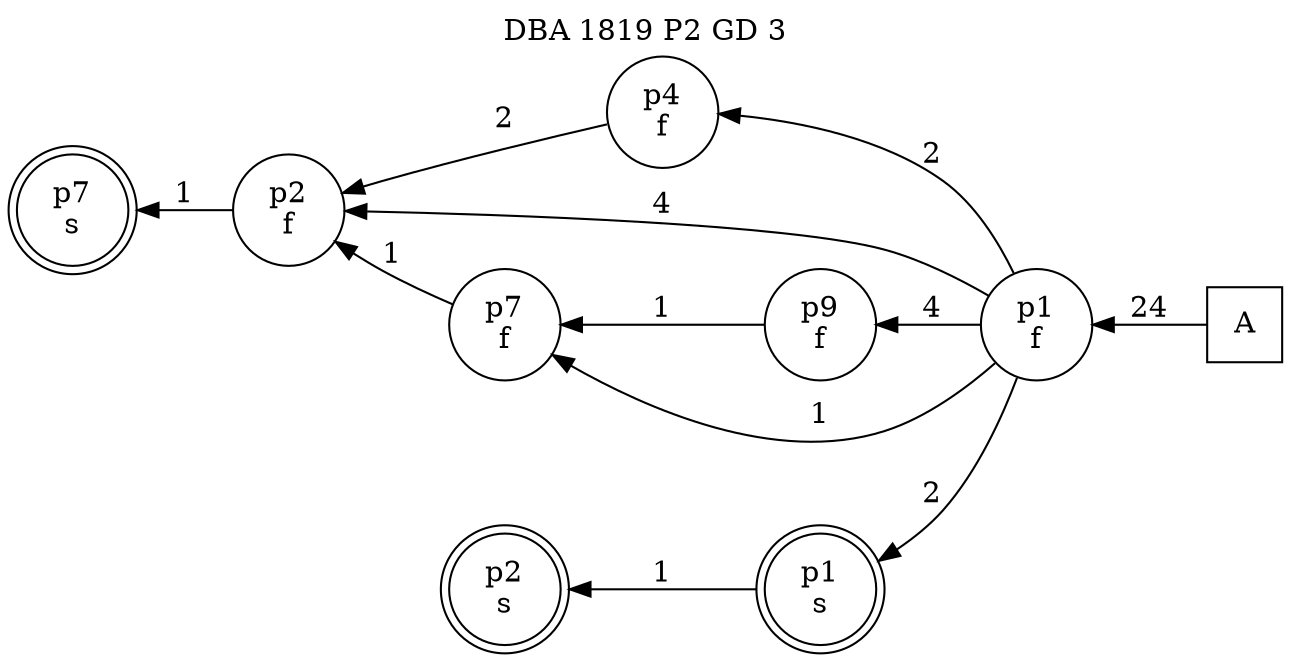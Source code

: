 digraph DBA_1819_P2_GD_3_GOOD {
labelloc="tl"
label= " DBA 1819 P2 GD 3 "
rankdir="RL";
graph [ size=" 10 , 10 !"]

"A" [shape="square" label="A"]
"p1_f" [shape="circle" label="p1
f"]
"p4_f" [shape="circle" label="p4
f"]
"p2_f" [shape="circle" label="p2
f"]
"p9_f" [shape="circle" label="p9
f"]
"p7_f" [shape="circle" label="p7
f"]
"p1_s" [shape="doublecircle" label="p1
s"]
"p2_s" [shape="doublecircle" label="p2
s"]
"p7_s" [shape="doublecircle" label="p7
s"]
"A" -> "p1_f" [ label=24]
"p1_f" -> "p4_f" [ label=2]
"p1_f" -> "p2_f" [ label=4]
"p1_f" -> "p9_f" [ label=4]
"p1_f" -> "p7_f" [ label=1]
"p1_f" -> "p1_s" [ label=2]
"p4_f" -> "p2_f" [ label=2]
"p2_f" -> "p7_s" [ label=1]
"p9_f" -> "p7_f" [ label=1]
"p7_f" -> "p2_f" [ label=1]
"p1_s" -> "p2_s" [ label=1]
}
